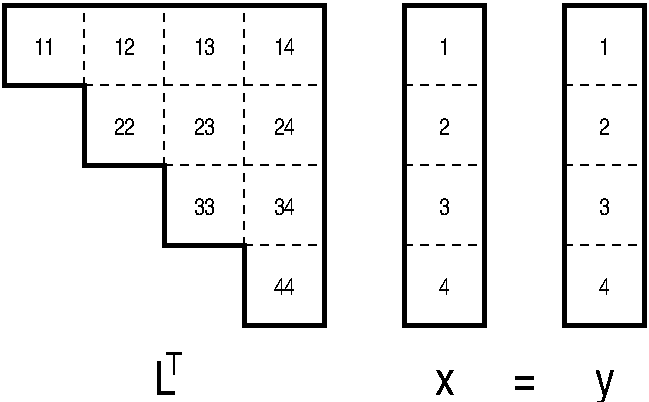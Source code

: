 #FIG 3.2
Landscape
Center
Inches
Letter  
100.00
Single
-2
1200 2
6 4155 7140 4245 9075
4 1 0 50 -1 20 12 0.0000 4 135 90 4200 7275 1\001
4 1 0 50 -1 20 12 0.0000 4 135 90 4200 7875 2\001
4 1 0 50 -1 20 12 0.0000 4 135 90 4200 8475 3\001
4 1 0 50 -1 20 12 0.0000 4 135 90 4200 9075 4\001
-6
6 5355 7140 5445 9075
4 1 0 50 -1 20 12 0.0000 4 135 90 5400 7275 1\001
4 1 0 50 -1 20 12 0.0000 4 135 90 5400 7875 2\001
4 1 0 50 -1 20 12 0.0000 4 135 90 5400 8475 3\001
4 1 0 50 -1 20 12 0.0000 4 135 90 5400 9075 4\001
-6
6 825 6825 3375 9375
6 2910 7140 3090 9075
4 1 0 50 -1 20 12 0.0000 4 135 180 3000 7275 14\001
4 1 0 50 -1 20 12 0.0000 4 135 180 3000 7875 24\001
4 1 0 50 -1 20 12 0.0000 4 135 180 3000 8475 34\001
4 1 0 50 -1 20 12 0.0000 4 135 180 3000 9075 44\001
-6
2 1 1 1 0 7 50 -1 -1 4.000 0 0 -1 0 0 2
	 1500 7500 3300 7500
2 1 1 1 0 7 50 -1 -1 4.000 0 0 -1 0 0 2
	 2100 8100 3300 8100
2 1 1 1 0 7 50 -1 -1 4.000 0 0 -1 0 0 2
	 2700 8700 3300 8700
2 1 1 1 0 7 50 -1 -1 4.000 0 0 -1 0 0 2
	 1500 7500 1500 6900
2 1 1 1 0 7 50 -1 -1 4.000 0 0 -1 0 0 2
	 2100 8100 2100 6900
2 1 1 1 0 7 50 -1 -1 4.000 0 0 -1 0 0 2
	 2700 8700 2700 6900
2 1 0 3 0 7 50 -1 -1 8.000 0 0 -1 0 0 11
	 900 6900 3300 6900 3300 9300 2700 9300 2700 8700 2100 8700
	 2100 8100 1500 8100 1500 7500 900 7500 900 6900
4 1 0 50 -1 20 12 0.0000 4 135 180 1200 7275 11\001
4 1 0 50 -1 20 12 0.0000 4 135 180 1800 7275 12\001
4 1 0 50 -1 20 12 0.0000 4 135 180 1800 7875 22\001
4 1 0 50 -1 20 12 0.0000 4 135 180 2400 7275 13\001
4 1 0 50 -1 20 12 0.0000 4 135 180 2400 7875 23\001
4 1 0 50 -1 20 12 0.0000 4 135 180 2400 8475 33\001
-6
2 1 1 1 0 7 50 -1 -1 4.000 0 0 -1 0 0 2
	 3900 7500 4500 7500
2 1 1 1 0 7 50 -1 -1 4.000 0 0 -1 0 0 2
	 3900 8100 4500 8100
2 1 1 1 0 7 50 -1 -1 4.000 0 0 -1 0 0 2
	 3900 8700 4500 8700
2 2 0 3 0 7 50 -1 -1 0.000 0 0 -1 0 0 5
	 3900 6900 4500 6900 4500 9300 3900 9300 3900 6900
2 1 1 1 0 7 50 -1 -1 4.000 0 0 -1 0 0 2
	 5100 7500 5700 7500
2 1 1 1 0 7 50 -1 -1 4.000 0 0 -1 0 0 2
	 5100 8100 5700 8100
2 1 1 1 0 7 50 -1 -1 4.000 0 0 -1 0 0 2
	 5100 8700 5700 8700
2 2 0 3 0 7 50 -1 -1 0.000 0 0 -1 0 0 5
	 5100 6900 5700 6900 5700 9300 5100 9300 5100 6900
4 1 0 50 -1 20 24 0.0000 4 135 90 2100 9825 L\001
4 1 0 50 -1 20 24 0.0000 4 60 90 4800 9825 =\001
4 1 0 50 -1 20 24 0.0000 4 90 90 4200 9825 x\001
4 1 0 50 -1 20 24 0.0000 4 120 90 5400 9825 y\001
4 1 0 50 -1 20 16 0.0000 4 135 90 2175 9675 T\001
